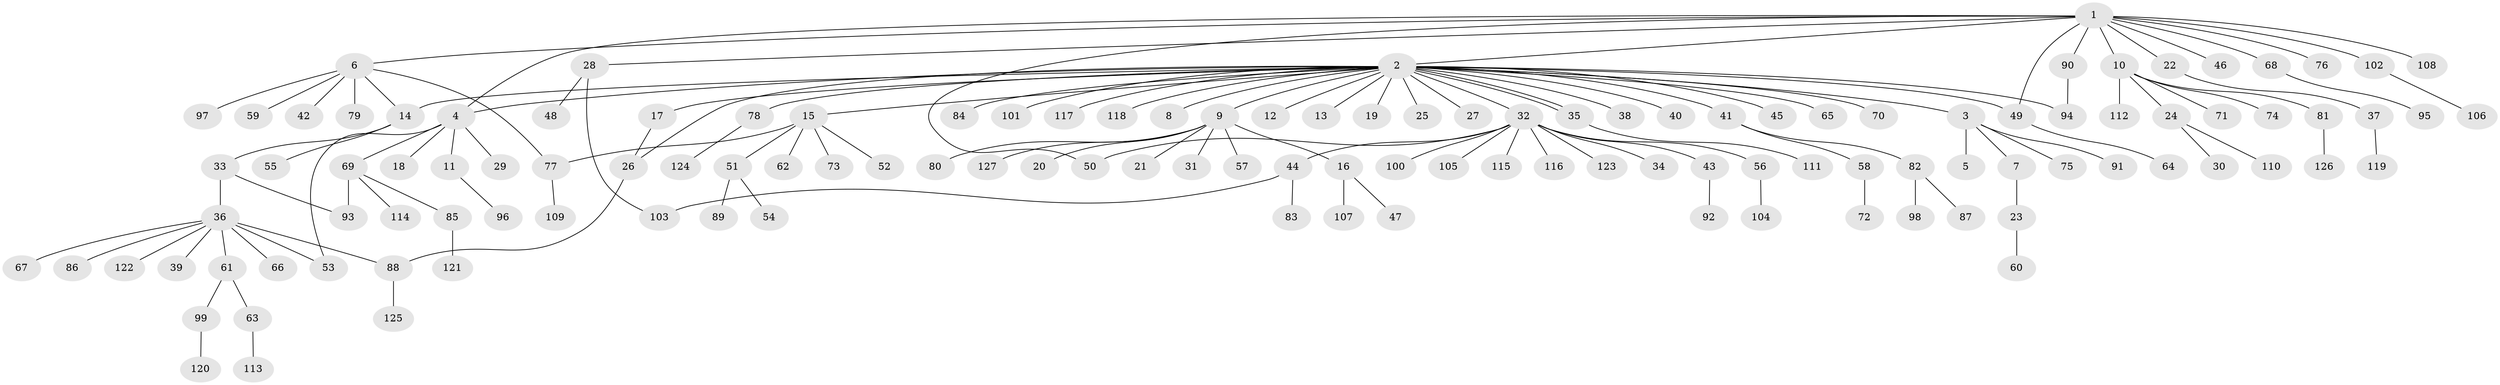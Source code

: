 // Generated by graph-tools (version 1.1) at 2025/11/02/27/25 16:11:15]
// undirected, 127 vertices, 138 edges
graph export_dot {
graph [start="1"]
  node [color=gray90,style=filled];
  1;
  2;
  3;
  4;
  5;
  6;
  7;
  8;
  9;
  10;
  11;
  12;
  13;
  14;
  15;
  16;
  17;
  18;
  19;
  20;
  21;
  22;
  23;
  24;
  25;
  26;
  27;
  28;
  29;
  30;
  31;
  32;
  33;
  34;
  35;
  36;
  37;
  38;
  39;
  40;
  41;
  42;
  43;
  44;
  45;
  46;
  47;
  48;
  49;
  50;
  51;
  52;
  53;
  54;
  55;
  56;
  57;
  58;
  59;
  60;
  61;
  62;
  63;
  64;
  65;
  66;
  67;
  68;
  69;
  70;
  71;
  72;
  73;
  74;
  75;
  76;
  77;
  78;
  79;
  80;
  81;
  82;
  83;
  84;
  85;
  86;
  87;
  88;
  89;
  90;
  91;
  92;
  93;
  94;
  95;
  96;
  97;
  98;
  99;
  100;
  101;
  102;
  103;
  104;
  105;
  106;
  107;
  108;
  109;
  110;
  111;
  112;
  113;
  114;
  115;
  116;
  117;
  118;
  119;
  120;
  121;
  122;
  123;
  124;
  125;
  126;
  127;
  1 -- 2;
  1 -- 4;
  1 -- 6;
  1 -- 10;
  1 -- 22;
  1 -- 28;
  1 -- 46;
  1 -- 49;
  1 -- 50;
  1 -- 68;
  1 -- 76;
  1 -- 90;
  1 -- 102;
  1 -- 108;
  2 -- 3;
  2 -- 4;
  2 -- 8;
  2 -- 9;
  2 -- 12;
  2 -- 13;
  2 -- 14;
  2 -- 15;
  2 -- 17;
  2 -- 19;
  2 -- 25;
  2 -- 26;
  2 -- 27;
  2 -- 32;
  2 -- 35;
  2 -- 35;
  2 -- 38;
  2 -- 40;
  2 -- 41;
  2 -- 45;
  2 -- 49;
  2 -- 65;
  2 -- 70;
  2 -- 78;
  2 -- 84;
  2 -- 94;
  2 -- 101;
  2 -- 117;
  2 -- 118;
  3 -- 5;
  3 -- 7;
  3 -- 75;
  3 -- 91;
  4 -- 11;
  4 -- 18;
  4 -- 29;
  4 -- 53;
  4 -- 69;
  6 -- 14;
  6 -- 42;
  6 -- 59;
  6 -- 77;
  6 -- 79;
  6 -- 97;
  7 -- 23;
  9 -- 16;
  9 -- 20;
  9 -- 21;
  9 -- 31;
  9 -- 57;
  9 -- 80;
  9 -- 127;
  10 -- 24;
  10 -- 71;
  10 -- 74;
  10 -- 81;
  10 -- 112;
  11 -- 96;
  14 -- 33;
  14 -- 55;
  15 -- 51;
  15 -- 52;
  15 -- 62;
  15 -- 73;
  15 -- 77;
  16 -- 47;
  16 -- 107;
  17 -- 26;
  22 -- 37;
  23 -- 60;
  24 -- 30;
  24 -- 110;
  26 -- 88;
  28 -- 48;
  28 -- 103;
  32 -- 34;
  32 -- 43;
  32 -- 44;
  32 -- 50;
  32 -- 56;
  32 -- 100;
  32 -- 105;
  32 -- 115;
  32 -- 116;
  32 -- 123;
  33 -- 36;
  33 -- 93;
  35 -- 111;
  36 -- 39;
  36 -- 53;
  36 -- 61;
  36 -- 66;
  36 -- 67;
  36 -- 86;
  36 -- 88;
  36 -- 122;
  37 -- 119;
  41 -- 58;
  41 -- 82;
  43 -- 92;
  44 -- 83;
  44 -- 103;
  49 -- 64;
  51 -- 54;
  51 -- 89;
  56 -- 104;
  58 -- 72;
  61 -- 63;
  61 -- 99;
  63 -- 113;
  68 -- 95;
  69 -- 85;
  69 -- 93;
  69 -- 114;
  77 -- 109;
  78 -- 124;
  81 -- 126;
  82 -- 87;
  82 -- 98;
  85 -- 121;
  88 -- 125;
  90 -- 94;
  99 -- 120;
  102 -- 106;
}
